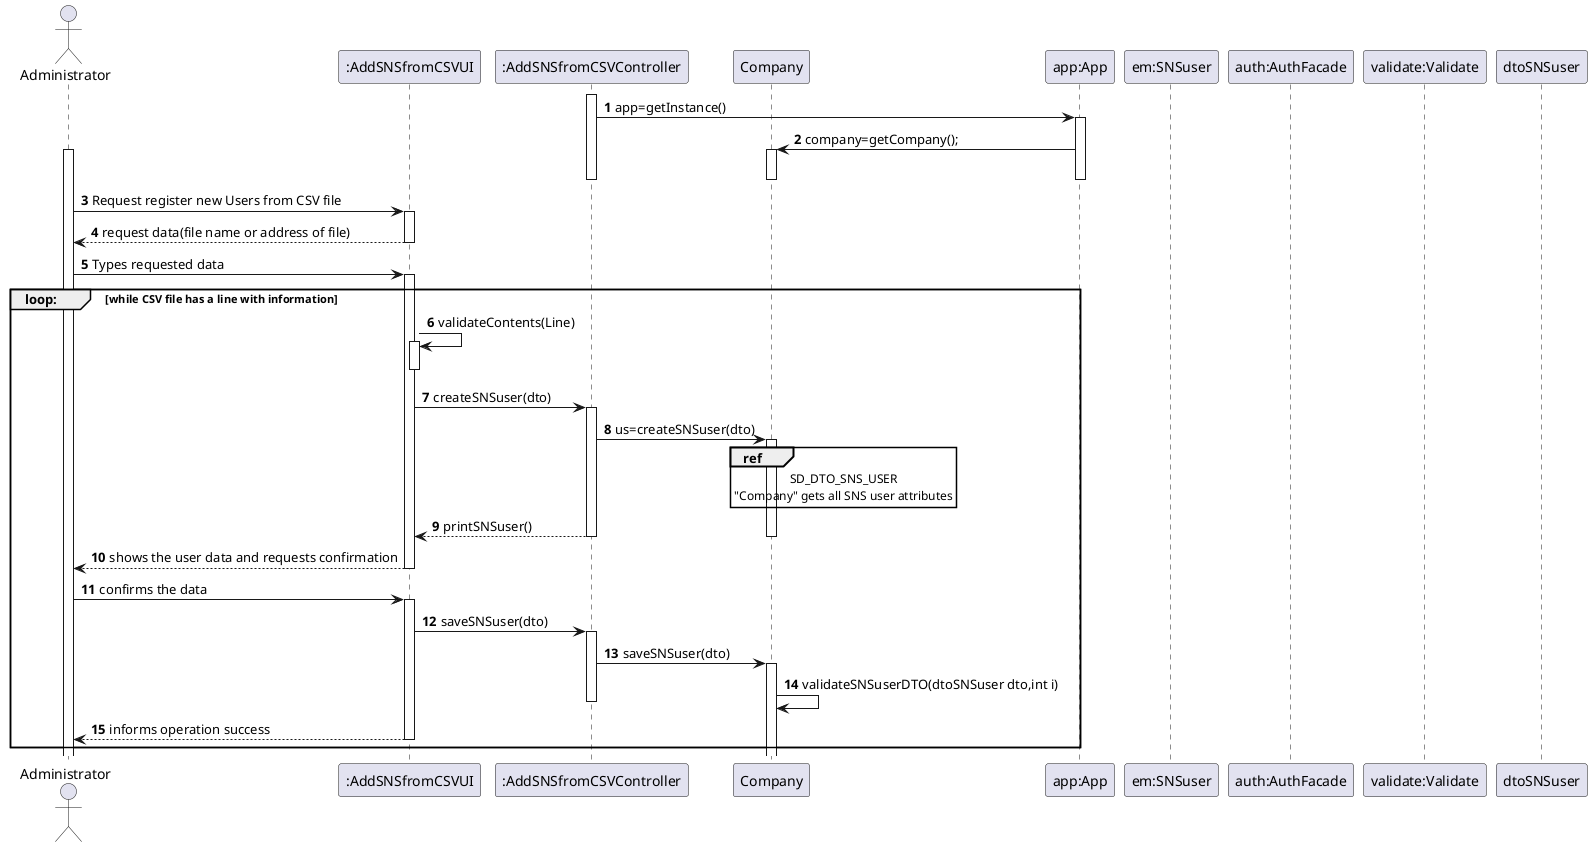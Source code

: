 @startuml
'https://plantuml.com/class-diagram

autonumber
    actor "Administrator" as ADM

    participant ":AddSNSfromCSVUI" as UI
    participant ":AddSNSfromCSVController" as  CTRL
    participant "Company" as COMP
    participant "dtoSNSuser" as DTO
    participant "app:App" as APP
    participant "em:SNSuser" as SNS

    participant "auth:AuthFacade" as AUTH
    participant "validate:Validate" as VALID
    participant "dtoSNSuser" as DTO

       activate CTRL
       CTRL->APP: app=getInstance()
       activate APP
       APP->COMP: company=getCompany();
       activate COMP
       deactivate COMP
       deactivate APP
       deactivate CTRL
       activate ADM
       ADM -> UI: Request register new Users from CSV file
       activate UI
       UI --> ADM: request data(file name or address of file)
       deactivate UI
       UI <- ADM: Types requested data

       activate UI

       group loop: [while CSV file has a line with information]
       UI->UI:validateContents(Line)
       activate UI
       deactivate UI
       UI->CTRL: createSNSuser(dto)
       activate CTRL
       CTRL->COMP: us=createSNSuser(dto)
       activate COMP
       ref over COMP
         SD_DTO_SNS_USER
         "Company" gets all SNS user attributes
       end reF
       CTRL-->UI: printSNSuser()
       deactivate COMP
       deactivate CTRL
       ADM <-- UI: shows the user data and requests confirmation
       deactivate UI

       ADM -> UI: confirms the data
       activate UI
       UI->CTRL:saveSNSuser(dto)
       activate CTRL
       CTRL->COMP:saveSNSuser(dto)
       activate COMP
       COMP->COMP:validateSNSuserDTO(dtoSNSuser dto,int i)
       deactivate CTRL


       ADM <-- UI: informs operation success
       deactivate UI
       end
       @enduml

@enduml